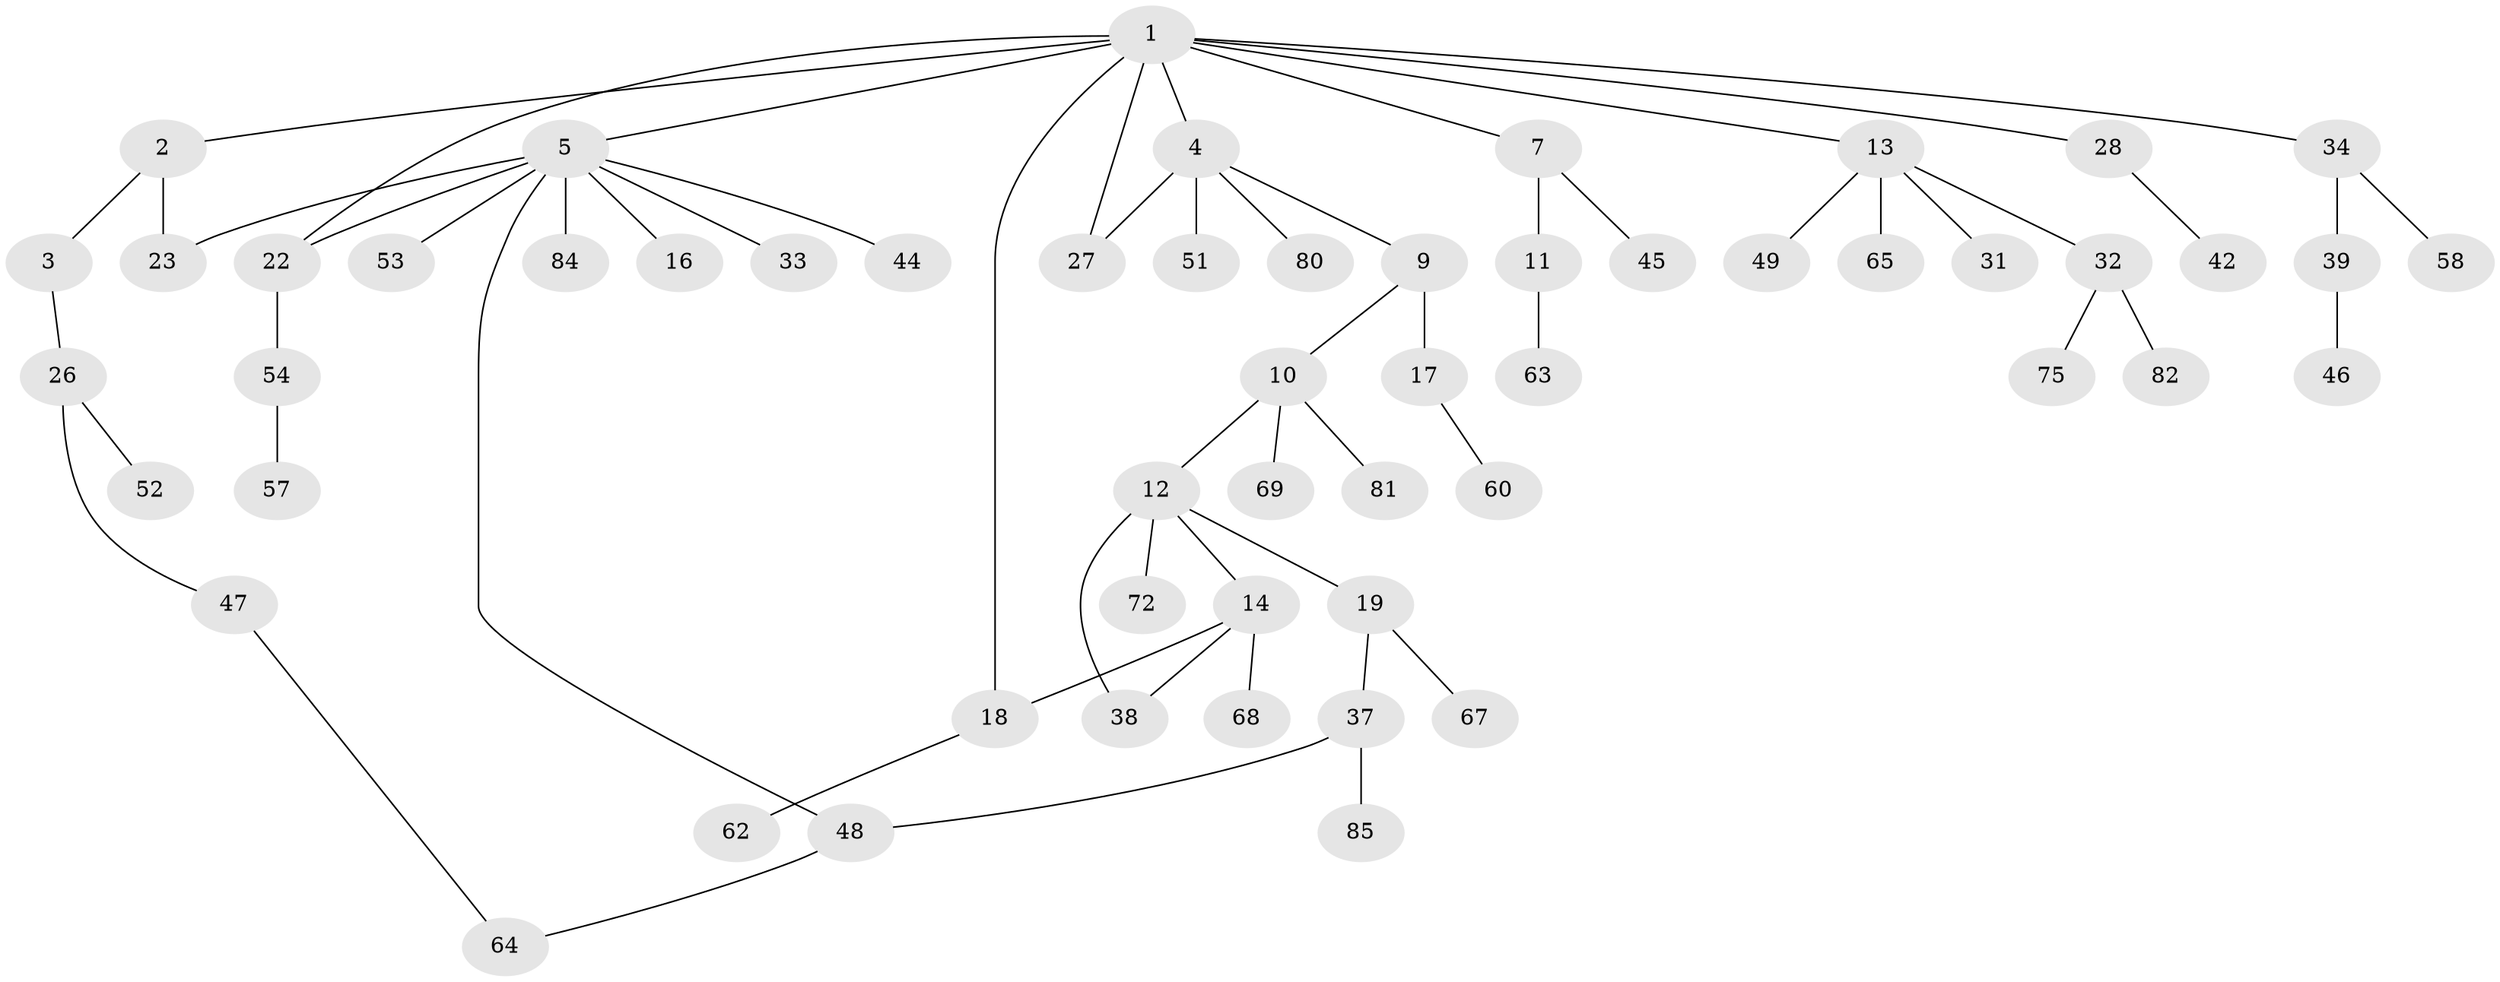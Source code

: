 // Generated by graph-tools (version 1.1) at 2025/23/03/03/25 07:23:31]
// undirected, 56 vertices, 62 edges
graph export_dot {
graph [start="1"]
  node [color=gray90,style=filled];
  1 [super="+8"];
  2 [super="+43"];
  3 [super="+15"];
  4 [super="+76"];
  5 [super="+6"];
  7 [super="+21"];
  9 [super="+29"];
  10 [super="+24"];
  11;
  12 [super="+70"];
  13 [super="+25"];
  14 [super="+20"];
  16 [super="+73"];
  17 [super="+74"];
  18 [super="+36"];
  19 [super="+50"];
  22 [super="+30"];
  23;
  26;
  27 [super="+41"];
  28;
  31 [super="+61"];
  32 [super="+66"];
  33;
  34 [super="+35"];
  37 [super="+77"];
  38 [super="+78"];
  39 [super="+40"];
  42;
  44 [super="+59"];
  45;
  46;
  47 [super="+55"];
  48;
  49;
  51;
  52;
  53 [super="+83"];
  54 [super="+56"];
  57;
  58;
  60 [super="+87"];
  62;
  63 [super="+71"];
  64 [super="+79"];
  65;
  67;
  68 [super="+86"];
  69;
  72;
  75;
  80;
  81;
  82;
  84;
  85;
  1 -- 2;
  1 -- 4;
  1 -- 5;
  1 -- 7;
  1 -- 13;
  1 -- 27;
  1 -- 28;
  1 -- 18;
  1 -- 34;
  1 -- 22;
  2 -- 3;
  2 -- 23;
  3 -- 26;
  4 -- 9;
  4 -- 51;
  4 -- 80;
  4 -- 27;
  5 -- 16;
  5 -- 44;
  5 -- 48;
  5 -- 53;
  5 -- 84;
  5 -- 33;
  5 -- 22;
  5 -- 23;
  7 -- 11;
  7 -- 45;
  9 -- 10;
  9 -- 17;
  10 -- 12;
  10 -- 81;
  10 -- 69;
  11 -- 63;
  12 -- 14;
  12 -- 19;
  12 -- 38;
  12 -- 72;
  13 -- 31;
  13 -- 65;
  13 -- 32;
  13 -- 49;
  14 -- 38;
  14 -- 68;
  14 -- 18;
  17 -- 60;
  18 -- 62;
  19 -- 37;
  19 -- 67;
  22 -- 54;
  26 -- 47;
  26 -- 52;
  28 -- 42;
  32 -- 75;
  32 -- 82;
  34 -- 58;
  34 -- 39;
  37 -- 48;
  37 -- 85;
  39 -- 46;
  47 -- 64;
  48 -- 64;
  54 -- 57;
}
